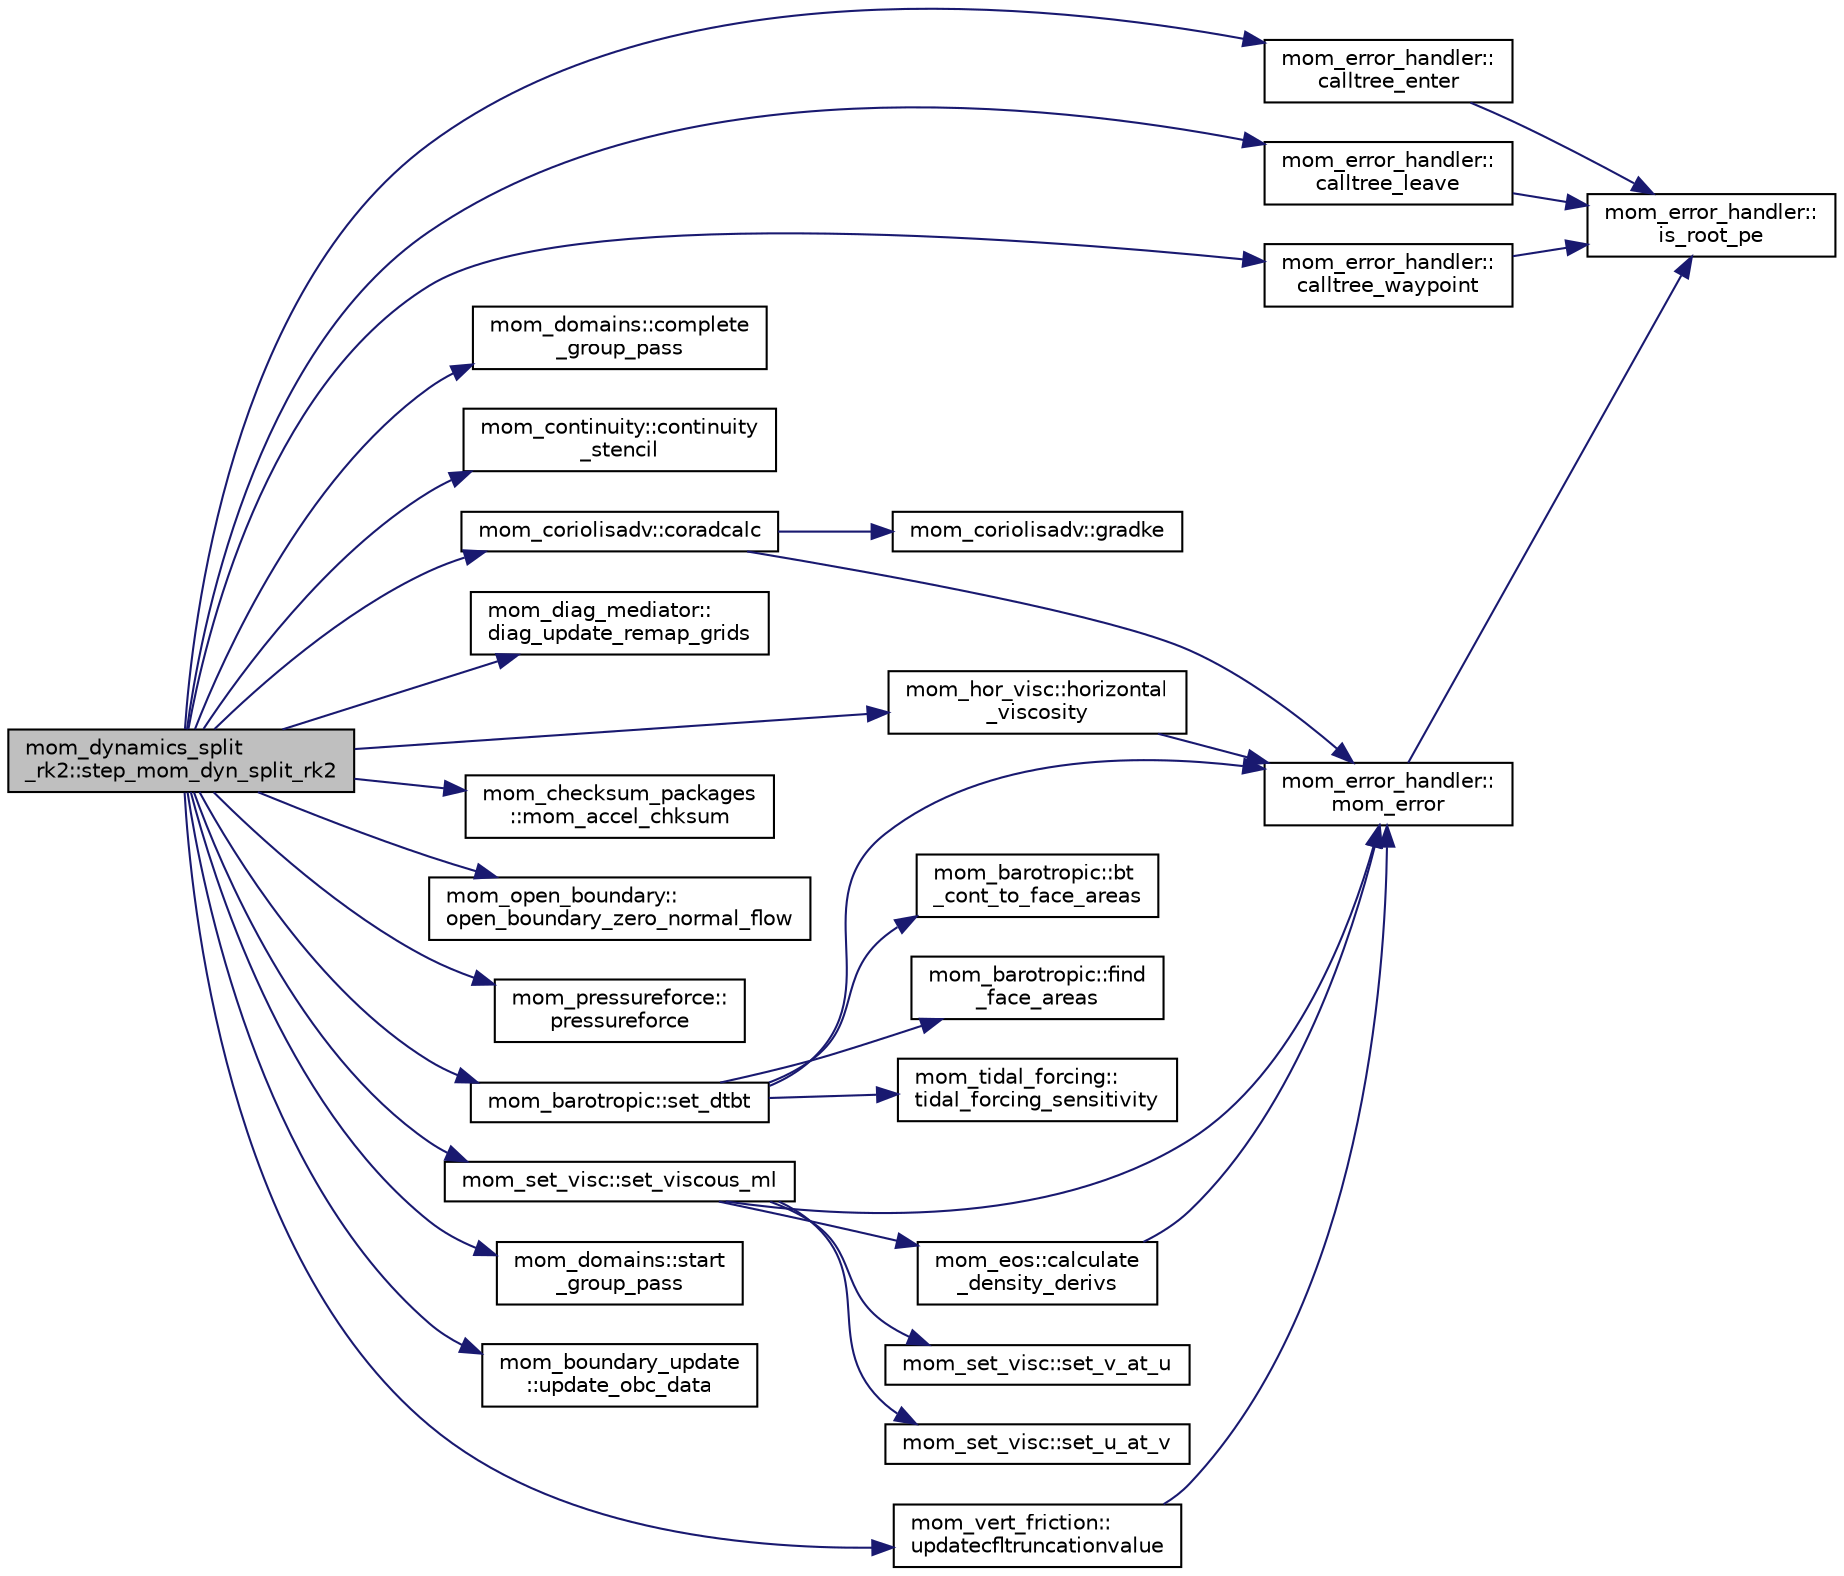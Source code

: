 digraph "mom_dynamics_split_rk2::step_mom_dyn_split_rk2"
{
 // INTERACTIVE_SVG=YES
  edge [fontname="Helvetica",fontsize="10",labelfontname="Helvetica",labelfontsize="10"];
  node [fontname="Helvetica",fontsize="10",shape=record];
  rankdir="LR";
  Node6 [label="mom_dynamics_split\l_rk2::step_mom_dyn_split_rk2",height=0.2,width=0.4,color="black", fillcolor="grey75", style="filled", fontcolor="black"];
  Node6 -> Node7 [color="midnightblue",fontsize="10",style="solid",fontname="Helvetica"];
  Node7 [label="mom_error_handler::\lcalltree_enter",height=0.2,width=0.4,color="black", fillcolor="white", style="filled",URL="$namespacemom__error__handler.html#a9cda07a87815f0e5594066162b4345c3",tooltip="Writes a message about entering a subroutine if call tree reporting is active. "];
  Node7 -> Node8 [color="midnightblue",fontsize="10",style="solid",fontname="Helvetica"];
  Node8 [label="mom_error_handler::\lis_root_pe",height=0.2,width=0.4,color="black", fillcolor="white", style="filled",URL="$namespacemom__error__handler.html#ad5f00a53059c72fe2332d1436c80ca71"];
  Node6 -> Node9 [color="midnightblue",fontsize="10",style="solid",fontname="Helvetica"];
  Node9 [label="mom_error_handler::\lcalltree_leave",height=0.2,width=0.4,color="black", fillcolor="white", style="filled",URL="$namespacemom__error__handler.html#a88ea67781e2ed9b73ab7eac8ea5e8578",tooltip="Writes a message about leaving a subroutine if call tree reporting is active. "];
  Node9 -> Node8 [color="midnightblue",fontsize="10",style="solid",fontname="Helvetica"];
  Node6 -> Node10 [color="midnightblue",fontsize="10",style="solid",fontname="Helvetica"];
  Node10 [label="mom_error_handler::\lcalltree_waypoint",height=0.2,width=0.4,color="black", fillcolor="white", style="filled",URL="$namespacemom__error__handler.html#a34a02e601a60f03cb97a72fe25a32853",tooltip="Writes a message about reaching a milestone if call tree reporting is active. "];
  Node10 -> Node8 [color="midnightblue",fontsize="10",style="solid",fontname="Helvetica"];
  Node6 -> Node11 [color="midnightblue",fontsize="10",style="solid",fontname="Helvetica"];
  Node11 [label="mom_domains::complete\l_group_pass",height=0.2,width=0.4,color="black", fillcolor="white", style="filled",URL="$namespacemom__domains.html#ad6fe013fb609fbb74bfeb66852d26796"];
  Node6 -> Node12 [color="midnightblue",fontsize="10",style="solid",fontname="Helvetica"];
  Node12 [label="mom_continuity::continuity\l_stencil",height=0.2,width=0.4,color="black", fillcolor="white", style="filled",URL="$namespacemom__continuity.html#afb0ed16b38c098805a3a9caf4b60ceff",tooltip="continuity_stencil returns the continuity solver stencil size "];
  Node6 -> Node13 [color="midnightblue",fontsize="10",style="solid",fontname="Helvetica"];
  Node13 [label="mom_coriolisadv::coradcalc",height=0.2,width=0.4,color="black", fillcolor="white", style="filled",URL="$namespacemom__coriolisadv.html#a48e46860dad5118d78c8cd7de964e71f",tooltip="Calculates the Coriolis and momentum advection contributions to the acceleration. ..."];
  Node13 -> Node14 [color="midnightblue",fontsize="10",style="solid",fontname="Helvetica"];
  Node14 [label="mom_coriolisadv::gradke",height=0.2,width=0.4,color="black", fillcolor="white", style="filled",URL="$namespacemom__coriolisadv.html#a8d9732ffd7debb051047934fe1551f97",tooltip="Calculates the acceleration due to the gradient of kinetic energy. "];
  Node13 -> Node15 [color="midnightblue",fontsize="10",style="solid",fontname="Helvetica"];
  Node15 [label="mom_error_handler::\lmom_error",height=0.2,width=0.4,color="black", fillcolor="white", style="filled",URL="$namespacemom__error__handler.html#a460cfb79a06c29fc249952c2a3710d67"];
  Node15 -> Node8 [color="midnightblue",fontsize="10",style="solid",fontname="Helvetica"];
  Node6 -> Node16 [color="midnightblue",fontsize="10",style="solid",fontname="Helvetica"];
  Node16 [label="mom_diag_mediator::\ldiag_update_remap_grids",height=0.2,width=0.4,color="black", fillcolor="white", style="filled",URL="$namespacemom__diag__mediator.html#a8ce5a74c7e725cfaa01e7abd5dbdb97d",tooltip="Build/update vertical grids for diagnostic remapping. "];
  Node6 -> Node17 [color="midnightblue",fontsize="10",style="solid",fontname="Helvetica"];
  Node17 [label="mom_hor_visc::horizontal\l_viscosity",height=0.2,width=0.4,color="black", fillcolor="white", style="filled",URL="$namespacemom__hor__visc.html#a9f553282bddb798335a3c7aa8f49bd76",tooltip="This subroutine determines the acceleration due to the horizontal viscosity. A combination of biharmo..."];
  Node17 -> Node15 [color="midnightblue",fontsize="10",style="solid",fontname="Helvetica"];
  Node6 -> Node18 [color="midnightblue",fontsize="10",style="solid",fontname="Helvetica"];
  Node18 [label="mom_checksum_packages\l::mom_accel_chksum",height=0.2,width=0.4,color="black", fillcolor="white", style="filled",URL="$namespacemom__checksum__packages.html#ad209641ecdd8dac3eae4b04e64e209ed"];
  Node6 -> Node19 [color="midnightblue",fontsize="10",style="solid",fontname="Helvetica"];
  Node19 [label="mom_open_boundary::\lopen_boundary_zero_normal_flow",height=0.2,width=0.4,color="black", fillcolor="white", style="filled",URL="$namespacemom__open__boundary.html#a9d48e6925d93fa98cbf5bb73903f94be",tooltip="Applies zero values to 3d u,v fields on OBC segments. "];
  Node6 -> Node20 [color="midnightblue",fontsize="10",style="solid",fontname="Helvetica"];
  Node20 [label="mom_pressureforce::\lpressureforce",height=0.2,width=0.4,color="black", fillcolor="white", style="filled",URL="$namespacemom__pressureforce.html#a9f010455182eeaa61c9f01caff250bf8",tooltip="A thin layer between the model and the Boussinesq and non-Boussinesq pressure force routines..."];
  Node6 -> Node21 [color="midnightblue",fontsize="10",style="solid",fontname="Helvetica"];
  Node21 [label="mom_barotropic::set_dtbt",height=0.2,width=0.4,color="black", fillcolor="white", style="filled",URL="$namespacemom__barotropic.html#a5bbc20372a46408b8e61cbc1fd49e8e0",tooltip="This subroutine automatically determines an optimal value for dtbt based on some state of the ocean..."];
  Node21 -> Node22 [color="midnightblue",fontsize="10",style="solid",fontname="Helvetica"];
  Node22 [label="mom_barotropic::bt\l_cont_to_face_areas",height=0.2,width=0.4,color="black", fillcolor="white", style="filled",URL="$namespacemom__barotropic.html#a69af48d24759b679d0431f09dc9da503",tooltip="This subroutine uses the BTCL types to find typical or maximum face areas, which can then be used for..."];
  Node21 -> Node23 [color="midnightblue",fontsize="10",style="solid",fontname="Helvetica"];
  Node23 [label="mom_barotropic::find\l_face_areas",height=0.2,width=0.4,color="black", fillcolor="white", style="filled",URL="$namespacemom__barotropic.html#a75ff2563aedd553f2799c1cfc320129e",tooltip="This subroutine determines the open face areas of cells for calculating the barotropic transport..."];
  Node21 -> Node15 [color="midnightblue",fontsize="10",style="solid",fontname="Helvetica"];
  Node21 -> Node24 [color="midnightblue",fontsize="10",style="solid",fontname="Helvetica"];
  Node24 [label="mom_tidal_forcing::\ltidal_forcing_sensitivity",height=0.2,width=0.4,color="black", fillcolor="white", style="filled",URL="$namespacemom__tidal__forcing.html#a0a1564c68489a35802c626a07f4629d7",tooltip="This subroutine calculates returns the partial derivative of the local geopotential height with the i..."];
  Node6 -> Node25 [color="midnightblue",fontsize="10",style="solid",fontname="Helvetica"];
  Node25 [label="mom_set_visc::set_viscous_ml",height=0.2,width=0.4,color="black", fillcolor="white", style="filled",URL="$namespacemom__set__visc.html#afa97c345f1c4caaaf53b039d0b3fc9d8",tooltip="The following subroutine calculates the thickness of the surface boundary layer for applying an eleva..."];
  Node25 -> Node15 [color="midnightblue",fontsize="10",style="solid",fontname="Helvetica"];
  Node25 -> Node26 [color="midnightblue",fontsize="10",style="solid",fontname="Helvetica"];
  Node26 [label="mom_eos::calculate\l_density_derivs",height=0.2,width=0.4,color="black", fillcolor="white", style="filled",URL="$namespacemom__eos.html#a204529f8434a0322314e6ce2a9762436",tooltip="Calls the appropriate subroutine to calculate density derivatives for 1-D array inputs. "];
  Node26 -> Node15 [color="midnightblue",fontsize="10",style="solid",fontname="Helvetica"];
  Node25 -> Node27 [color="midnightblue",fontsize="10",style="solid",fontname="Helvetica"];
  Node27 [label="mom_set_visc::set_v_at_u",height=0.2,width=0.4,color="black", fillcolor="white", style="filled",URL="$namespacemom__set__visc.html#a21407595c202ddb14499af771b6f11e9",tooltip="This subroutine finds a thickness-weighted value of v at the u-points. "];
  Node25 -> Node28 [color="midnightblue",fontsize="10",style="solid",fontname="Helvetica"];
  Node28 [label="mom_set_visc::set_u_at_v",height=0.2,width=0.4,color="black", fillcolor="white", style="filled",URL="$namespacemom__set__visc.html#a27ae4b202fb6449cef877d59bc91aa29",tooltip="This subroutine finds a thickness-weighted value of u at the v-points. "];
  Node6 -> Node29 [color="midnightblue",fontsize="10",style="solid",fontname="Helvetica"];
  Node29 [label="mom_domains::start\l_group_pass",height=0.2,width=0.4,color="black", fillcolor="white", style="filled",URL="$namespacemom__domains.html#aee5ecb920463220ac2622e011151f8cd"];
  Node6 -> Node30 [color="midnightblue",fontsize="10",style="solid",fontname="Helvetica"];
  Node30 [label="mom_boundary_update\l::update_obc_data",height=0.2,width=0.4,color="black", fillcolor="white", style="filled",URL="$namespacemom__boundary__update.html#af9005694e5b84a5dd5cbcdff7f69b93c",tooltip="Calls appropriate routine to update the open boundary conditions. "];
  Node6 -> Node31 [color="midnightblue",fontsize="10",style="solid",fontname="Helvetica"];
  Node31 [label="mom_vert_friction::\lupdatecfltruncationvalue",height=0.2,width=0.4,color="black", fillcolor="white", style="filled",URL="$namespacemom__vert__friction.html#a62e586a80ed4bdd3fd27ab62ca4c054f",tooltip="Update the CFL truncation value as a function of time. If called with the optional argument activate=..."];
  Node31 -> Node15 [color="midnightblue",fontsize="10",style="solid",fontname="Helvetica"];
}
